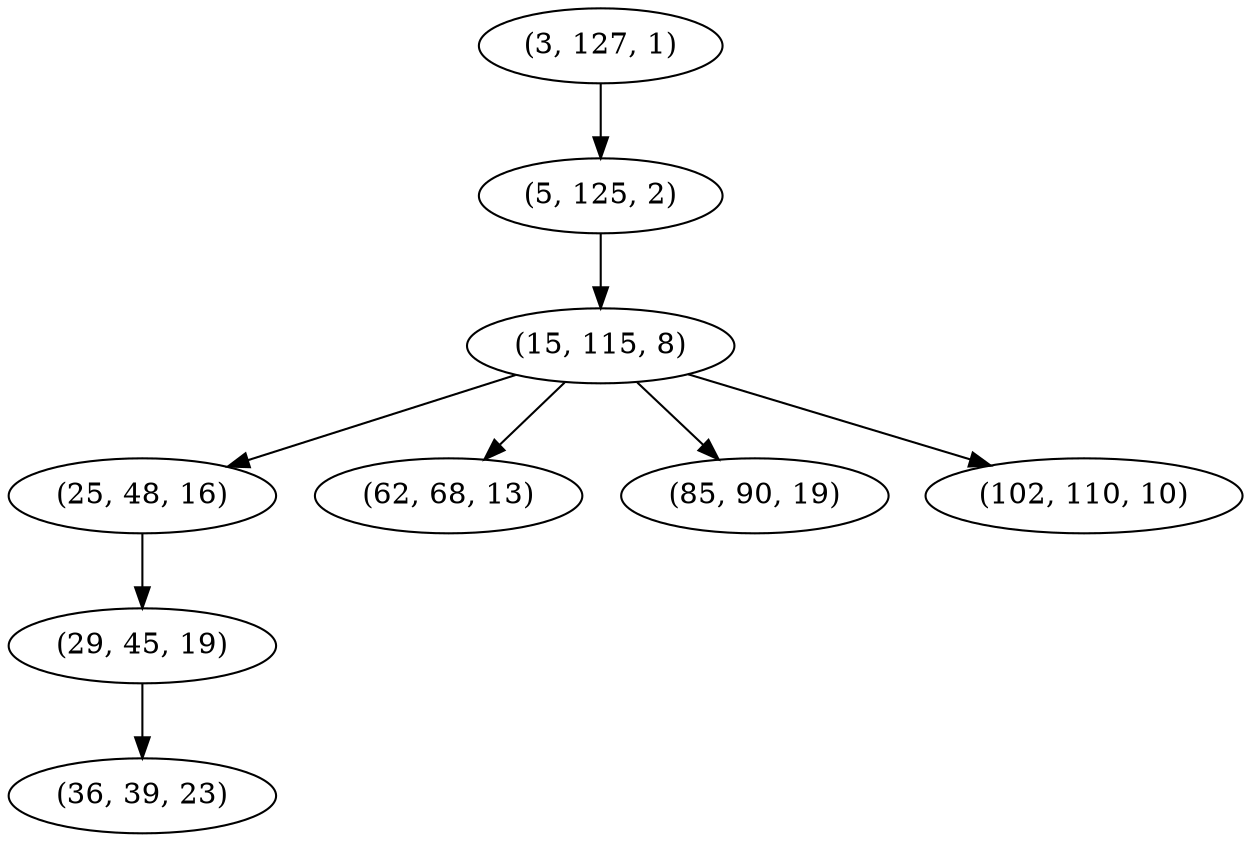 digraph tree {
    "(3, 127, 1)";
    "(5, 125, 2)";
    "(15, 115, 8)";
    "(25, 48, 16)";
    "(29, 45, 19)";
    "(36, 39, 23)";
    "(62, 68, 13)";
    "(85, 90, 19)";
    "(102, 110, 10)";
    "(3, 127, 1)" -> "(5, 125, 2)";
    "(5, 125, 2)" -> "(15, 115, 8)";
    "(15, 115, 8)" -> "(25, 48, 16)";
    "(15, 115, 8)" -> "(62, 68, 13)";
    "(15, 115, 8)" -> "(85, 90, 19)";
    "(15, 115, 8)" -> "(102, 110, 10)";
    "(25, 48, 16)" -> "(29, 45, 19)";
    "(29, 45, 19)" -> "(36, 39, 23)";
}
